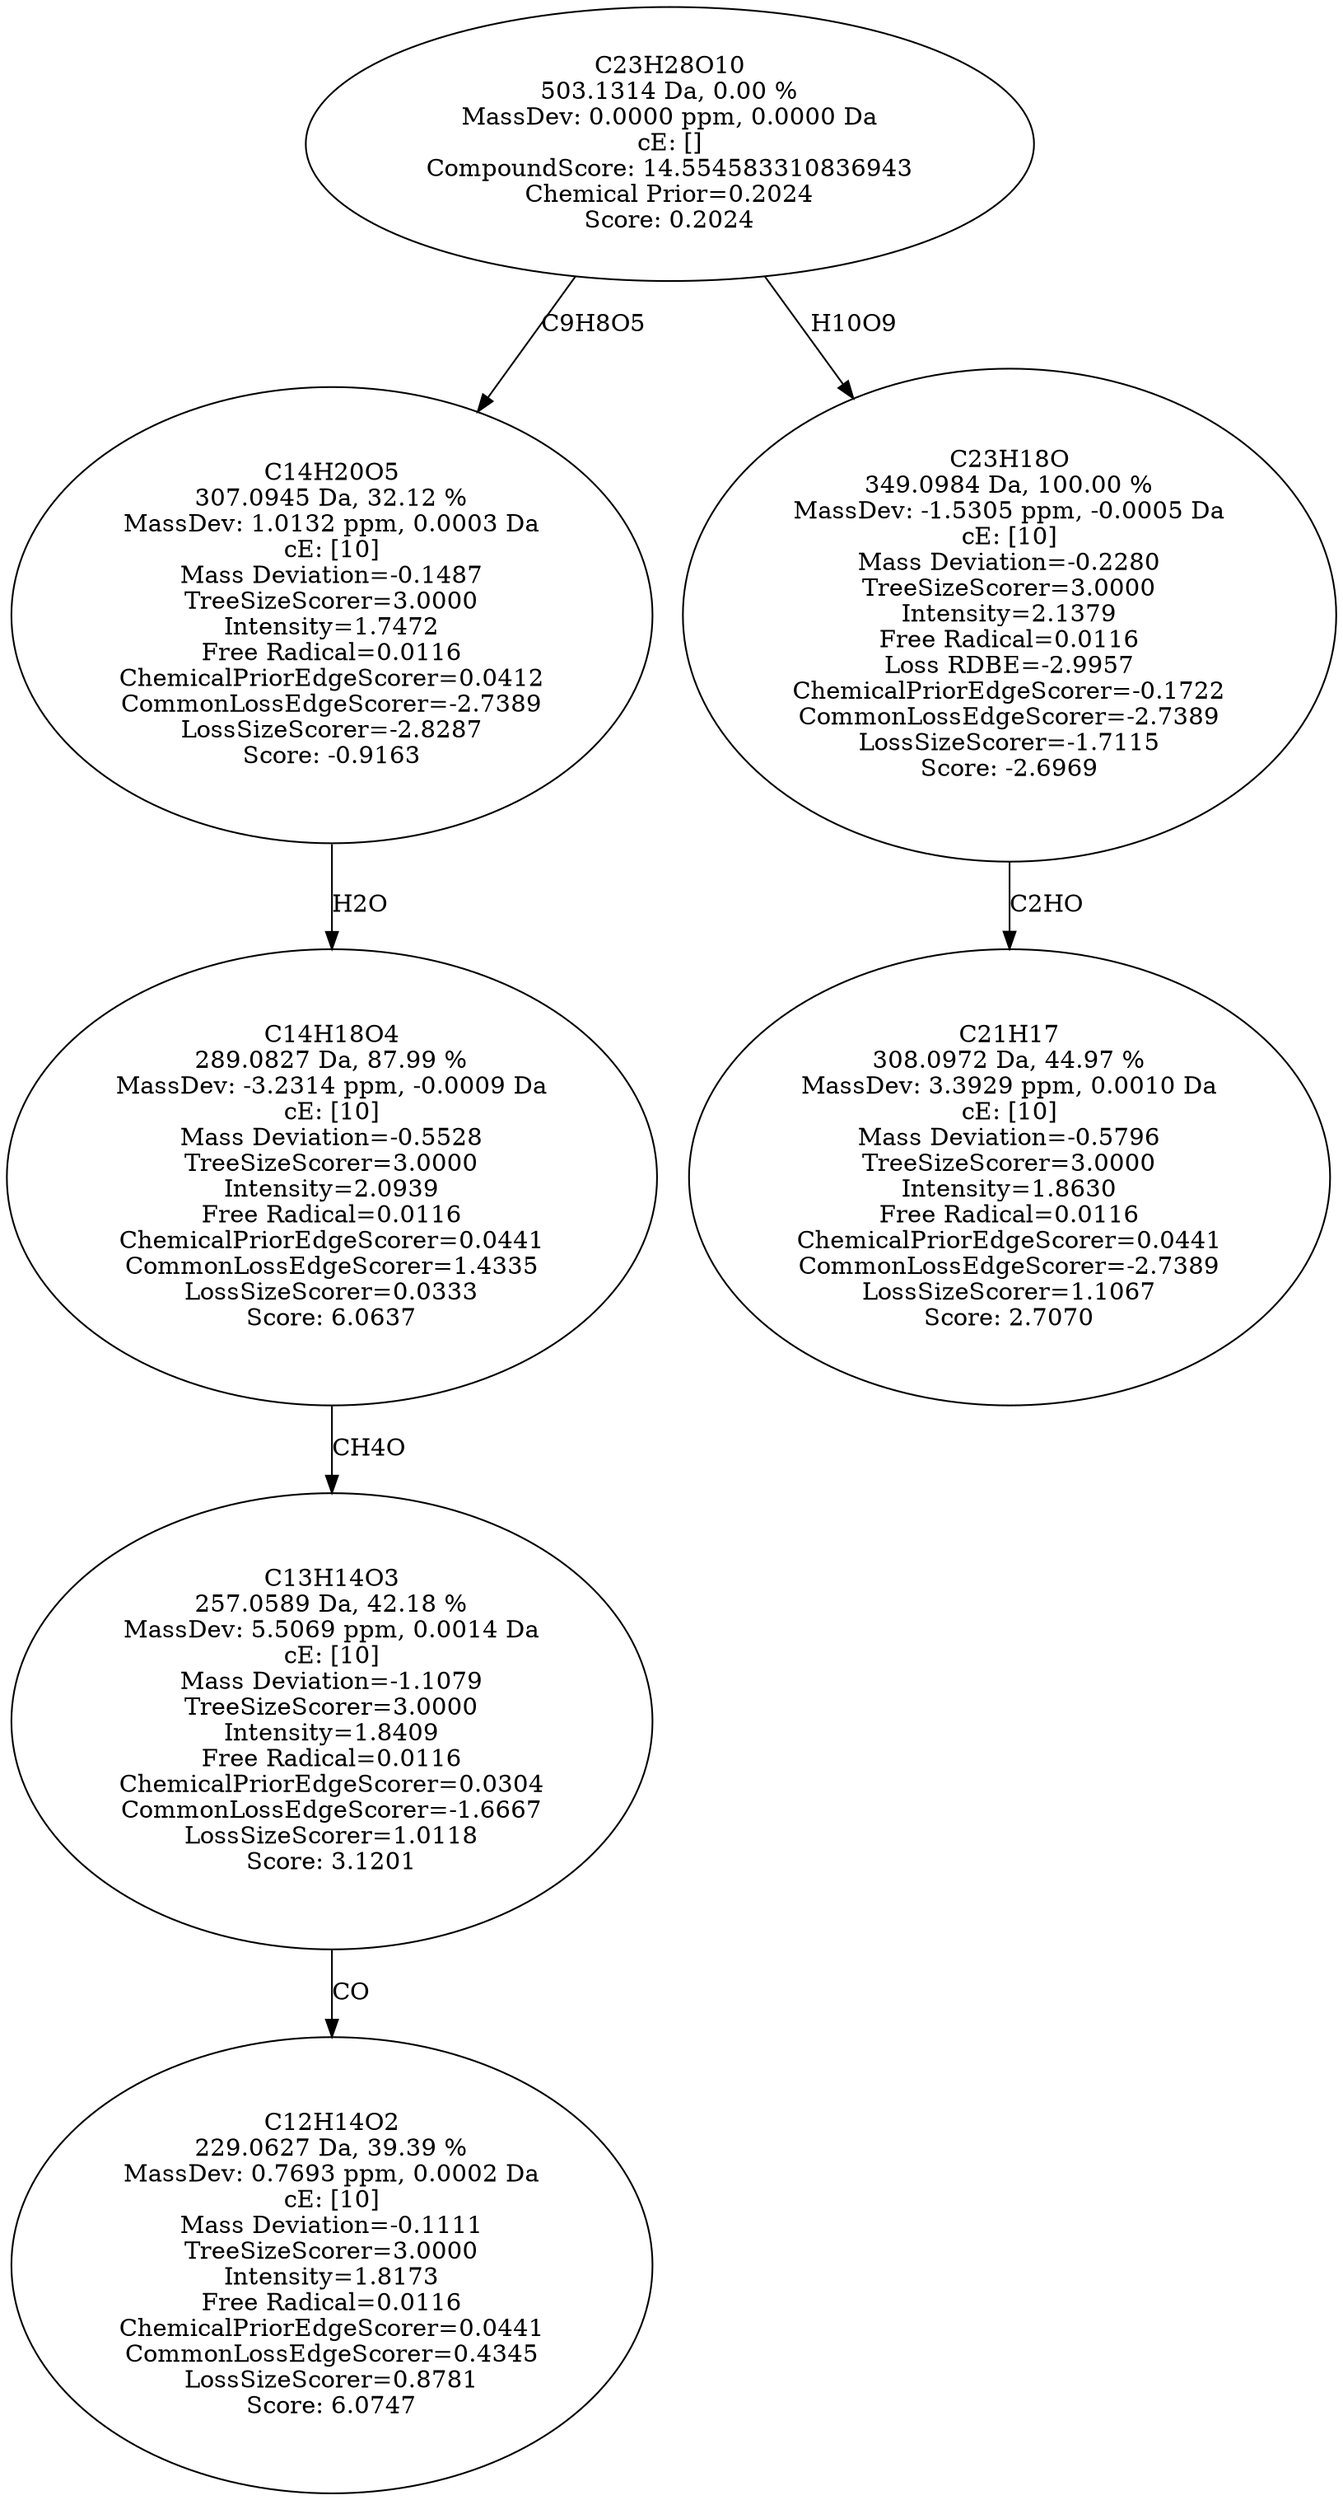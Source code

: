strict digraph {
v1 [label="C12H14O2\n229.0627 Da, 39.39 %\nMassDev: 0.7693 ppm, 0.0002 Da\ncE: [10]\nMass Deviation=-0.1111\nTreeSizeScorer=3.0000\nIntensity=1.8173\nFree Radical=0.0116\nChemicalPriorEdgeScorer=0.0441\nCommonLossEdgeScorer=0.4345\nLossSizeScorer=0.8781\nScore: 6.0747"];
v2 [label="C13H14O3\n257.0589 Da, 42.18 %\nMassDev: 5.5069 ppm, 0.0014 Da\ncE: [10]\nMass Deviation=-1.1079\nTreeSizeScorer=3.0000\nIntensity=1.8409\nFree Radical=0.0116\nChemicalPriorEdgeScorer=0.0304\nCommonLossEdgeScorer=-1.6667\nLossSizeScorer=1.0118\nScore: 3.1201"];
v3 [label="C14H18O4\n289.0827 Da, 87.99 %\nMassDev: -3.2314 ppm, -0.0009 Da\ncE: [10]\nMass Deviation=-0.5528\nTreeSizeScorer=3.0000\nIntensity=2.0939\nFree Radical=0.0116\nChemicalPriorEdgeScorer=0.0441\nCommonLossEdgeScorer=1.4335\nLossSizeScorer=0.0333\nScore: 6.0637"];
v4 [label="C14H20O5\n307.0945 Da, 32.12 %\nMassDev: 1.0132 ppm, 0.0003 Da\ncE: [10]\nMass Deviation=-0.1487\nTreeSizeScorer=3.0000\nIntensity=1.7472\nFree Radical=0.0116\nChemicalPriorEdgeScorer=0.0412\nCommonLossEdgeScorer=-2.7389\nLossSizeScorer=-2.8287\nScore: -0.9163"];
v5 [label="C21H17\n308.0972 Da, 44.97 %\nMassDev: 3.3929 ppm, 0.0010 Da\ncE: [10]\nMass Deviation=-0.5796\nTreeSizeScorer=3.0000\nIntensity=1.8630\nFree Radical=0.0116\nChemicalPriorEdgeScorer=0.0441\nCommonLossEdgeScorer=-2.7389\nLossSizeScorer=1.1067\nScore: 2.7070"];
v6 [label="C23H18O\n349.0984 Da, 100.00 %\nMassDev: -1.5305 ppm, -0.0005 Da\ncE: [10]\nMass Deviation=-0.2280\nTreeSizeScorer=3.0000\nIntensity=2.1379\nFree Radical=0.0116\nLoss RDBE=-2.9957\nChemicalPriorEdgeScorer=-0.1722\nCommonLossEdgeScorer=-2.7389\nLossSizeScorer=-1.7115\nScore: -2.6969"];
v7 [label="C23H28O10\n503.1314 Da, 0.00 %\nMassDev: 0.0000 ppm, 0.0000 Da\ncE: []\nCompoundScore: 14.554583310836943\nChemical Prior=0.2024\nScore: 0.2024"];
v2 -> v1 [label="CO"];
v3 -> v2 [label="CH4O"];
v4 -> v3 [label="H2O"];
v7 -> v4 [label="C9H8O5"];
v6 -> v5 [label="C2HO"];
v7 -> v6 [label="H10O9"];
}